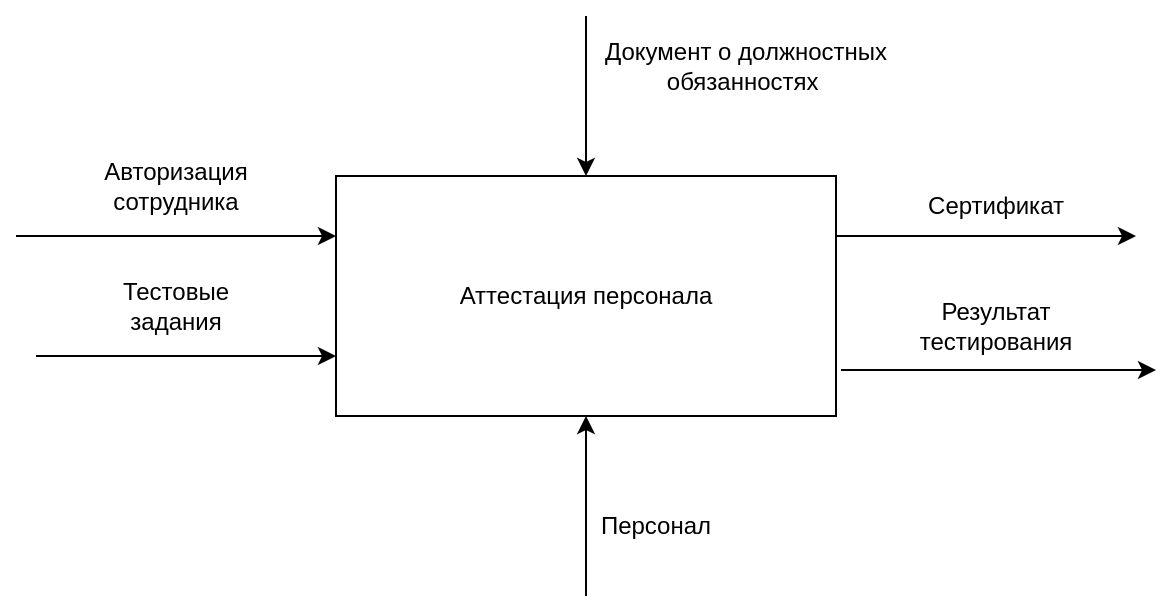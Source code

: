 <mxfile version="16.6.1" type="device" pages="3"><diagram id="3vtspLcCbfLzuylvRyhQ" name="Page-1"><mxGraphModel dx="1038" dy="551" grid="1" gridSize="10" guides="1" tooltips="1" connect="1" arrows="1" fold="1" page="1" pageScale="1" pageWidth="1169" pageHeight="1654" math="0" shadow="0"><root><mxCell id="0"/><mxCell id="1" parent="0"/><mxCell id="AzU_P67pOIODmDonIkio-1" value="Аттестация персонала" style="rounded=0;whiteSpace=wrap;html=1;" parent="1" vertex="1"><mxGeometry x="340" y="190" width="250" height="120" as="geometry"/></mxCell><mxCell id="AzU_P67pOIODmDonIkio-2" value="" style="endArrow=classic;html=1;rounded=0;exitX=1;exitY=0.25;exitDx=0;exitDy=0;" parent="1" source="AzU_P67pOIODmDonIkio-1" edge="1"><mxGeometry width="50" height="50" relative="1" as="geometry"><mxPoint x="640" y="230" as="sourcePoint"/><mxPoint x="740" y="220" as="targetPoint"/></mxGeometry></mxCell><mxCell id="AzU_P67pOIODmDonIkio-3" value="Сертификат" style="text;html=1;strokeColor=none;fillColor=none;align=center;verticalAlign=middle;whiteSpace=wrap;rounded=0;" parent="1" vertex="1"><mxGeometry x="640" y="190" width="60" height="30" as="geometry"/></mxCell><mxCell id="AzU_P67pOIODmDonIkio-4" value="" style="endArrow=classic;html=1;rounded=0;entryX=0;entryY=0.25;entryDx=0;entryDy=0;" parent="1" target="AzU_P67pOIODmDonIkio-1" edge="1"><mxGeometry width="50" height="50" relative="1" as="geometry"><mxPoint x="180" y="220" as="sourcePoint"/><mxPoint x="550" y="260" as="targetPoint"/><Array as="points"><mxPoint x="280" y="220"/></Array></mxGeometry></mxCell><mxCell id="AzU_P67pOIODmDonIkio-5" value="" style="endArrow=classic;html=1;rounded=0;" parent="1" target="AzU_P67pOIODmDonIkio-1" edge="1"><mxGeometry width="50" height="50" relative="1" as="geometry"><mxPoint x="465" y="400" as="sourcePoint"/><mxPoint x="550" y="260" as="targetPoint"/></mxGeometry></mxCell><mxCell id="AzU_P67pOIODmDonIkio-6" value="Персонал" style="text;html=1;strokeColor=none;fillColor=none;align=center;verticalAlign=middle;whiteSpace=wrap;rounded=0;" parent="1" vertex="1"><mxGeometry x="470" y="350" width="60" height="30" as="geometry"/></mxCell><mxCell id="AzU_P67pOIODmDonIkio-7" value="Авторизация сотрудника" style="text;html=1;strokeColor=none;fillColor=none;align=center;verticalAlign=middle;whiteSpace=wrap;rounded=0;" parent="1" vertex="1"><mxGeometry x="230" y="180" width="60" height="30" as="geometry"/></mxCell><mxCell id="AzU_P67pOIODmDonIkio-8" value="" style="endArrow=classic;html=1;rounded=0;" parent="1" target="AzU_P67pOIODmDonIkio-1" edge="1"><mxGeometry width="50" height="50" relative="1" as="geometry"><mxPoint x="465" y="110" as="sourcePoint"/><mxPoint x="470" y="80" as="targetPoint"/></mxGeometry></mxCell><mxCell id="AzU_P67pOIODmDonIkio-9" value="Документ о должностных обязанностях&amp;nbsp;" style="text;html=1;strokeColor=none;fillColor=none;align=center;verticalAlign=middle;whiteSpace=wrap;rounded=0;" parent="1" vertex="1"><mxGeometry x="470" y="120" width="150" height="30" as="geometry"/></mxCell><mxCell id="NBsNRNZvCi3NWuj495xb-1" value="" style="endArrow=classic;html=1;rounded=0;entryX=0;entryY=0.75;entryDx=0;entryDy=0;" edge="1" parent="1" target="AzU_P67pOIODmDonIkio-1"><mxGeometry width="50" height="50" relative="1" as="geometry"><mxPoint x="190" y="280" as="sourcePoint"/><mxPoint x="550" y="260" as="targetPoint"/></mxGeometry></mxCell><mxCell id="NBsNRNZvCi3NWuj495xb-2" value="Результат тестирования" style="text;html=1;strokeColor=none;fillColor=none;align=center;verticalAlign=middle;whiteSpace=wrap;rounded=0;" vertex="1" parent="1"><mxGeometry x="640" y="250" width="60" height="30" as="geometry"/></mxCell><mxCell id="NBsNRNZvCi3NWuj495xb-3" value="Тестовые задания" style="text;html=1;strokeColor=none;fillColor=none;align=center;verticalAlign=middle;whiteSpace=wrap;rounded=0;" vertex="1" parent="1"><mxGeometry x="230" y="240" width="60" height="30" as="geometry"/></mxCell><mxCell id="NBsNRNZvCi3NWuj495xb-4" value="" style="endArrow=classic;html=1;rounded=0;exitX=1.01;exitY=0.808;exitDx=0;exitDy=0;exitPerimeter=0;" edge="1" parent="1" source="AzU_P67pOIODmDonIkio-1"><mxGeometry width="50" height="50" relative="1" as="geometry"><mxPoint x="500" y="300" as="sourcePoint"/><mxPoint x="750" y="287" as="targetPoint"/></mxGeometry></mxCell></root></mxGraphModel></diagram><diagram id="CIr0Zhe65hzxxJlbRenC" name="Page-2"><mxGraphModel dx="1038" dy="551" grid="1" gridSize="10" guides="1" tooltips="1" connect="1" arrows="1" fold="1" page="1" pageScale="1" pageWidth="1169" pageHeight="1654" math="0" shadow="0"><root><mxCell id="9Fcip8zxhDSJ6CZ1h5pE-0"/><mxCell id="9Fcip8zxhDSJ6CZ1h5pE-1" parent="9Fcip8zxhDSJ6CZ1h5pE-0"/><mxCell id="9Fcip8zxhDSJ6CZ1h5pE-2" value="Сотрудники" style="shape=umlActor;verticalLabelPosition=bottom;verticalAlign=top;html=1;outlineConnect=0;" parent="9Fcip8zxhDSJ6CZ1h5pE-1" vertex="1"><mxGeometry x="200" y="210" width="50" height="90" as="geometry"/></mxCell><mxCell id="9Fcip8zxhDSJ6CZ1h5pE-3" value="Менеджер по подбору персонала" style="shape=umlActor;verticalLabelPosition=bottom;verticalAlign=top;html=1;outlineConnect=0;" parent="9Fcip8zxhDSJ6CZ1h5pE-1" vertex="1"><mxGeometry x="910" y="210" width="50" height="90" as="geometry"/></mxCell><mxCell id="9Fcip8zxhDSJ6CZ1h5pE-4" value="" style="rounded=0;whiteSpace=wrap;html=1;labelBackgroundColor=none;labelBorderColor=default;opacity=50;strokeWidth=3;strokeColor=#000000;" parent="9Fcip8zxhDSJ6CZ1h5pE-1" vertex="1"><mxGeometry x="280" y="10" width="560" height="420" as="geometry"/></mxCell><mxCell id="9Fcip8zxhDSJ6CZ1h5pE-5" value="Вход в систему" style="ellipse;whiteSpace=wrap;html=1;labelBackgroundColor=none;labelBorderColor=none;strokeColor=#000000;strokeWidth=1;opacity=50;" parent="9Fcip8zxhDSJ6CZ1h5pE-1" vertex="1"><mxGeometry x="450" y="150" width="200" height="40" as="geometry"/></mxCell><mxCell id="9Fcip8zxhDSJ6CZ1h5pE-6" value="" style="endArrow=classic;html=1;rounded=0;" parent="9Fcip8zxhDSJ6CZ1h5pE-1" source="9Fcip8zxhDSJ6CZ1h5pE-5" target="9Fcip8zxhDSJ6CZ1h5pE-11" edge="1"><mxGeometry relative="1" as="geometry"><mxPoint x="690" y="170" as="sourcePoint"/><mxPoint x="790" y="170" as="targetPoint"/></mxGeometry></mxCell><mxCell id="9Fcip8zxhDSJ6CZ1h5pE-7" value="Include" style="edgeLabel;resizable=0;html=1;align=center;verticalAlign=middle;labelBackgroundColor=none;labelBorderColor=none;strokeColor=#000000;strokeWidth=1;opacity=50;" parent="9Fcip8zxhDSJ6CZ1h5pE-6" connectable="0" vertex="1"><mxGeometry relative="1" as="geometry"/></mxCell><mxCell id="9Fcip8zxhDSJ6CZ1h5pE-8" value="" style="endArrow=classic;html=1;rounded=0;" parent="9Fcip8zxhDSJ6CZ1h5pE-1" source="9Fcip8zxhDSJ6CZ1h5pE-5" target="9Fcip8zxhDSJ6CZ1h5pE-10" edge="1"><mxGeometry relative="1" as="geometry"><mxPoint x="610" y="170" as="sourcePoint"/><mxPoint x="710" y="170" as="targetPoint"/></mxGeometry></mxCell><mxCell id="9Fcip8zxhDSJ6CZ1h5pE-9" value="Include" style="edgeLabel;resizable=0;html=1;align=center;verticalAlign=middle;labelBackgroundColor=none;labelBorderColor=none;strokeColor=#000000;strokeWidth=1;opacity=50;" parent="9Fcip8zxhDSJ6CZ1h5pE-8" connectable="0" vertex="1"><mxGeometry relative="1" as="geometry"/></mxCell><mxCell id="9Fcip8zxhDSJ6CZ1h5pE-10" value="Имя" style="ellipse;whiteSpace=wrap;html=1;labelBackgroundColor=none;labelBorderColor=none;strokeColor=#000000;strokeWidth=1;opacity=50;" parent="9Fcip8zxhDSJ6CZ1h5pE-1" vertex="1"><mxGeometry x="420" y="60" width="120" height="40" as="geometry"/></mxCell><mxCell id="9Fcip8zxhDSJ6CZ1h5pE-11" value="Пароль" style="ellipse;whiteSpace=wrap;html=1;labelBackgroundColor=none;labelBorderColor=none;strokeColor=#000000;strokeWidth=1;opacity=50;" parent="9Fcip8zxhDSJ6CZ1h5pE-1" vertex="1"><mxGeometry x="560" y="60" width="120" height="40" as="geometry"/></mxCell><mxCell id="9Fcip8zxhDSJ6CZ1h5pE-12" value="" style="endArrow=classic;html=1;rounded=0;" parent="9Fcip8zxhDSJ6CZ1h5pE-1" source="9Fcip8zxhDSJ6CZ1h5pE-2" target="9Fcip8zxhDSJ6CZ1h5pE-5" edge="1"><mxGeometry width="50" height="50" relative="1" as="geometry"><mxPoint x="500" y="310" as="sourcePoint"/><mxPoint x="550" y="260" as="targetPoint"/></mxGeometry></mxCell><mxCell id="9Fcip8zxhDSJ6CZ1h5pE-13" value="" style="endArrow=classic;html=1;rounded=0;" parent="9Fcip8zxhDSJ6CZ1h5pE-1" source="9Fcip8zxhDSJ6CZ1h5pE-3" target="9Fcip8zxhDSJ6CZ1h5pE-5" edge="1"><mxGeometry width="50" height="50" relative="1" as="geometry"><mxPoint x="500" y="310" as="sourcePoint"/><mxPoint x="550" y="260" as="targetPoint"/></mxGeometry></mxCell><mxCell id="9Fcip8zxhDSJ6CZ1h5pE-14" value="Создание тестирования" style="ellipse;whiteSpace=wrap;html=1;labelBackgroundColor=none;labelBorderColor=none;strokeColor=#000000;strokeWidth=1;opacity=50;" parent="9Fcip8zxhDSJ6CZ1h5pE-1" vertex="1"><mxGeometry x="630" y="260" width="120" height="40" as="geometry"/></mxCell><mxCell id="9Fcip8zxhDSJ6CZ1h5pE-15" value="Составление вопросов к тесту" style="ellipse;whiteSpace=wrap;html=1;labelBackgroundColor=none;labelBorderColor=none;strokeColor=#000000;strokeWidth=1;opacity=50;" parent="9Fcip8zxhDSJ6CZ1h5pE-1" vertex="1"><mxGeometry x="570" y="340" width="120" height="40" as="geometry"/></mxCell><mxCell id="9Fcip8zxhDSJ6CZ1h5pE-16" value="Составление вариантов ответов к вопросам" style="ellipse;whiteSpace=wrap;html=1;labelBackgroundColor=none;labelBorderColor=none;strokeColor=#000000;strokeWidth=1;opacity=50;" parent="9Fcip8zxhDSJ6CZ1h5pE-1" vertex="1"><mxGeometry x="710" y="335" width="120" height="50" as="geometry"/></mxCell><mxCell id="9Fcip8zxhDSJ6CZ1h5pE-17" value="" style="endArrow=classic;html=1;rounded=0;" parent="9Fcip8zxhDSJ6CZ1h5pE-1" source="9Fcip8zxhDSJ6CZ1h5pE-14" target="9Fcip8zxhDSJ6CZ1h5pE-15" edge="1"><mxGeometry relative="1" as="geometry"><mxPoint x="582.798" y="130.527" as="sourcePoint"/><mxPoint x="608.253" y="108.64" as="targetPoint"/></mxGeometry></mxCell><mxCell id="9Fcip8zxhDSJ6CZ1h5pE-18" value="Include" style="edgeLabel;resizable=0;html=1;align=center;verticalAlign=middle;labelBackgroundColor=none;labelBorderColor=none;strokeColor=#000000;strokeWidth=1;opacity=50;" parent="9Fcip8zxhDSJ6CZ1h5pE-17" connectable="0" vertex="1"><mxGeometry relative="1" as="geometry"/></mxCell><mxCell id="9Fcip8zxhDSJ6CZ1h5pE-19" value="" style="endArrow=classic;html=1;rounded=0;" parent="9Fcip8zxhDSJ6CZ1h5pE-1" source="9Fcip8zxhDSJ6CZ1h5pE-14" target="9Fcip8zxhDSJ6CZ1h5pE-16" edge="1"><mxGeometry relative="1" as="geometry"><mxPoint x="592.798" y="140.527" as="sourcePoint"/><mxPoint x="618.253" y="118.64" as="targetPoint"/></mxGeometry></mxCell><mxCell id="9Fcip8zxhDSJ6CZ1h5pE-20" value="Include" style="edgeLabel;resizable=0;html=1;align=center;verticalAlign=middle;labelBackgroundColor=none;labelBorderColor=none;strokeColor=#000000;strokeWidth=1;opacity=50;" parent="9Fcip8zxhDSJ6CZ1h5pE-19" connectable="0" vertex="1"><mxGeometry relative="1" as="geometry"/></mxCell><mxCell id="9Fcip8zxhDSJ6CZ1h5pE-21" value="" style="endArrow=classic;html=1;rounded=0;" parent="9Fcip8zxhDSJ6CZ1h5pE-1" source="9Fcip8zxhDSJ6CZ1h5pE-3" target="9Fcip8zxhDSJ6CZ1h5pE-14" edge="1"><mxGeometry width="50" height="50" relative="1" as="geometry"><mxPoint x="500" y="280" as="sourcePoint"/><mxPoint x="550" y="230" as="targetPoint"/></mxGeometry></mxCell><mxCell id="9Fcip8zxhDSJ6CZ1h5pE-22" value="Просмотр возможных вопросов к тесту" style="ellipse;whiteSpace=wrap;html=1;labelBackgroundColor=none;labelBorderColor=none;strokeColor=#000000;strokeWidth=1;opacity=50;" parent="9Fcip8zxhDSJ6CZ1h5pE-1" vertex="1"><mxGeometry x="310" y="335" width="120" height="40" as="geometry"/></mxCell><mxCell id="9Fcip8zxhDSJ6CZ1h5pE-23" value="" style="endArrow=classic;html=1;rounded=0;" parent="9Fcip8zxhDSJ6CZ1h5pE-1" source="9Fcip8zxhDSJ6CZ1h5pE-2" target="9Fcip8zxhDSJ6CZ1h5pE-24" edge="1"><mxGeometry width="50" height="50" relative="1" as="geometry"><mxPoint x="500" y="270" as="sourcePoint"/><mxPoint x="550" y="220" as="targetPoint"/></mxGeometry></mxCell><mxCell id="9Fcip8zxhDSJ6CZ1h5pE-24" value="Прохождение тестирования" style="ellipse;whiteSpace=wrap;html=1;labelBackgroundColor=none;labelBorderColor=none;strokeColor=#000000;strokeWidth=1;opacity=50;" parent="9Fcip8zxhDSJ6CZ1h5pE-1" vertex="1"><mxGeometry x="410" y="260" width="120" height="40" as="geometry"/></mxCell><mxCell id="9Fcip8zxhDSJ6CZ1h5pE-25" value="Результаты тестирования" style="ellipse;whiteSpace=wrap;html=1;labelBackgroundColor=none;labelBorderColor=none;strokeColor=#000000;strokeWidth=1;opacity=50;" parent="9Fcip8zxhDSJ6CZ1h5pE-1" vertex="1"><mxGeometry x="450" y="335" width="120" height="40" as="geometry"/></mxCell><mxCell id="9Fcip8zxhDSJ6CZ1h5pE-27" value="" style="endArrow=classic;html=1;rounded=0;" parent="9Fcip8zxhDSJ6CZ1h5pE-1" source="9Fcip8zxhDSJ6CZ1h5pE-24" target="9Fcip8zxhDSJ6CZ1h5pE-22" edge="1"><mxGeometry relative="1" as="geometry"><mxPoint x="429.998" y="293.803" as="sourcePoint"/><mxPoint x="399.102" y="334.997" as="targetPoint"/></mxGeometry></mxCell><mxCell id="9Fcip8zxhDSJ6CZ1h5pE-28" value="Extend" style="edgeLabel;resizable=0;html=1;align=center;verticalAlign=middle;labelBackgroundColor=none;labelBorderColor=none;strokeColor=#000000;strokeWidth=1;opacity=50;" parent="9Fcip8zxhDSJ6CZ1h5pE-27" connectable="0" vertex="1"><mxGeometry relative="1" as="geometry"/></mxCell><mxCell id="9Fcip8zxhDSJ6CZ1h5pE-29" value="" style="endArrow=classic;html=1;rounded=0;" parent="9Fcip8zxhDSJ6CZ1h5pE-1" source="9Fcip8zxhDSJ6CZ1h5pE-24" target="9Fcip8zxhDSJ6CZ1h5pE-25" edge="1"><mxGeometry relative="1" as="geometry"><mxPoint x="455.541" y="308.263" as="sourcePoint"/><mxPoint x="404.368" y="346.724" as="targetPoint"/></mxGeometry></mxCell><mxCell id="9Fcip8zxhDSJ6CZ1h5pE-30" value="Extend" style="edgeLabel;resizable=0;html=1;align=center;verticalAlign=middle;labelBackgroundColor=none;labelBorderColor=none;strokeColor=#000000;strokeWidth=1;opacity=50;" parent="9Fcip8zxhDSJ6CZ1h5pE-29" connectable="0" vertex="1"><mxGeometry relative="1" as="geometry"/></mxCell><mxCell id="9Fcip8zxhDSJ6CZ1h5pE-31" value="" style="endArrow=classic;html=1;rounded=0;" parent="9Fcip8zxhDSJ6CZ1h5pE-1" source="9Fcip8zxhDSJ6CZ1h5pE-24" target="9Fcip8zxhDSJ6CZ1h5pE-33" edge="1"><mxGeometry relative="1" as="geometry"><mxPoint x="465.541" y="318.263" as="sourcePoint"/><mxPoint x="414.368" y="356.724" as="targetPoint"/></mxGeometry></mxCell><mxCell id="9Fcip8zxhDSJ6CZ1h5pE-32" value="Extend" style="edgeLabel;resizable=0;html=1;align=center;verticalAlign=middle;labelBackgroundColor=none;labelBorderColor=none;strokeColor=#000000;strokeWidth=1;opacity=50;" parent="9Fcip8zxhDSJ6CZ1h5pE-31" connectable="0" vertex="1"><mxGeometry relative="1" as="geometry"/></mxCell><mxCell id="9Fcip8zxhDSJ6CZ1h5pE-33" value="Получение сертификата" style="ellipse;whiteSpace=wrap;html=1;labelBackgroundColor=none;labelBorderColor=none;strokeColor=#000000;strokeWidth=1;opacity=50;" parent="9Fcip8zxhDSJ6CZ1h5pE-1" vertex="1"><mxGeometry x="360" y="380" width="120" height="40" as="geometry"/></mxCell></root></mxGraphModel></diagram><diagram id="PGI5nBsCYFqtVRP6dUnM" name="Page-3"><mxGraphModel dx="1038" dy="551" grid="1" gridSize="10" guides="1" tooltips="1" connect="1" arrows="1" fold="1" page="1" pageScale="1" pageWidth="1169" pageHeight="1654" math="0" shadow="0"><root><mxCell id="WxghzfJwoPNGvSN-b99I-0"/><mxCell id="WxghzfJwoPNGvSN-b99I-1" parent="WxghzfJwoPNGvSN-b99I-0"/><mxCell id="WxghzfJwoPNGvSN-b99I-2" value="Users" style="swimlane;fontStyle=0;childLayout=stackLayout;horizontal=1;startSize=26;horizontalStack=0;resizeParent=1;resizeParentMax=0;resizeLast=0;collapsible=1;marginBottom=0;align=center;fontSize=14;" vertex="1" parent="WxghzfJwoPNGvSN-b99I-1"><mxGeometry x="80" y="90" width="160" height="176" as="geometry"/></mxCell><mxCell id="WxghzfJwoPNGvSN-b99I-3" value="ID (PK)" style="text;strokeColor=none;fillColor=none;spacingLeft=4;spacingRight=4;overflow=hidden;rotatable=0;points=[[0,0.5],[1,0.5]];portConstraint=eastwest;fontSize=12;" vertex="1" parent="WxghzfJwoPNGvSN-b99I-2"><mxGeometry y="26" width="160" height="30" as="geometry"/></mxCell><mxCell id="WxghzfJwoPNGvSN-b99I-4" value="Name" style="text;strokeColor=none;fillColor=none;spacingLeft=4;spacingRight=4;overflow=hidden;rotatable=0;points=[[0,0.5],[1,0.5]];portConstraint=eastwest;fontSize=12;" vertex="1" parent="WxghzfJwoPNGvSN-b99I-2"><mxGeometry y="56" width="160" height="30" as="geometry"/></mxCell><mxCell id="WxghzfJwoPNGvSN-b99I-5" value="Password" style="text;strokeColor=none;fillColor=none;spacingLeft=4;spacingRight=4;overflow=hidden;rotatable=0;points=[[0,0.5],[1,0.5]];portConstraint=eastwest;fontSize=12;" vertex="1" parent="WxghzfJwoPNGvSN-b99I-2"><mxGeometry y="86" width="160" height="30" as="geometry"/></mxCell><mxCell id="WxghzfJwoPNGvSN-b99I-7" value="Is Admin" style="text;strokeColor=none;fillColor=none;spacingLeft=4;spacingRight=4;overflow=hidden;rotatable=0;points=[[0,0.5],[1,0.5]];portConstraint=eastwest;fontSize=12;" vertex="1" parent="WxghzfJwoPNGvSN-b99I-2"><mxGeometry y="116" width="160" height="30" as="geometry"/></mxCell><mxCell id="WxghzfJwoPNGvSN-b99I-8" style="text;strokeColor=none;fillColor=none;spacingLeft=4;spacingRight=4;overflow=hidden;rotatable=0;points=[[0,0.5],[1,0.5]];portConstraint=eastwest;fontSize=12;" vertex="1" parent="WxghzfJwoPNGvSN-b99I-2"><mxGeometry y="146" width="160" height="30" as="geometry"/></mxCell><mxCell id="WxghzfJwoPNGvSN-b99I-9" value="Results" style="swimlane;fontStyle=0;childLayout=stackLayout;horizontal=1;startSize=26;horizontalStack=0;resizeParent=1;resizeParentMax=0;resizeLast=0;collapsible=1;marginBottom=0;align=center;fontSize=14;" vertex="1" parent="WxghzfJwoPNGvSN-b99I-1"><mxGeometry x="350" y="60" width="160" height="176" as="geometry"/></mxCell><mxCell id="WxghzfJwoPNGvSN-b99I-10" value="ID (PK)" style="text;strokeColor=none;fillColor=none;spacingLeft=4;spacingRight=4;overflow=hidden;rotatable=0;points=[[0,0.5],[1,0.5]];portConstraint=eastwest;fontSize=12;" vertex="1" parent="WxghzfJwoPNGvSN-b99I-9"><mxGeometry y="26" width="160" height="30" as="geometry"/></mxCell><mxCell id="WxghzfJwoPNGvSN-b99I-11" value="User_id(FK)" style="text;strokeColor=none;fillColor=none;spacingLeft=4;spacingRight=4;overflow=hidden;rotatable=0;points=[[0,0.5],[1,0.5]];portConstraint=eastwest;fontSize=12;" vertex="1" parent="WxghzfJwoPNGvSN-b99I-9"><mxGeometry y="56" width="160" height="30" as="geometry"/></mxCell><mxCell id="WxghzfJwoPNGvSN-b99I-12" value="Test_id (FK)" style="text;strokeColor=none;fillColor=none;spacingLeft=4;spacingRight=4;overflow=hidden;rotatable=0;points=[[0,0.5],[1,0.5]];portConstraint=eastwest;fontSize=12;" vertex="1" parent="WxghzfJwoPNGvSN-b99I-9"><mxGeometry y="86" width="160" height="30" as="geometry"/></mxCell><mxCell id="WxghzfJwoPNGvSN-b99I-13" value="Date" style="text;strokeColor=none;fillColor=none;spacingLeft=4;spacingRight=4;overflow=hidden;rotatable=0;points=[[0,0.5],[1,0.5]];portConstraint=eastwest;fontSize=12;" vertex="1" parent="WxghzfJwoPNGvSN-b99I-9"><mxGeometry y="116" width="160" height="30" as="geometry"/></mxCell><mxCell id="WxghzfJwoPNGvSN-b99I-14" style="text;strokeColor=none;fillColor=none;spacingLeft=4;spacingRight=4;overflow=hidden;rotatable=0;points=[[0,0.5],[1,0.5]];portConstraint=eastwest;fontSize=12;" vertex="1" parent="WxghzfJwoPNGvSN-b99I-9"><mxGeometry y="146" width="160" height="30" as="geometry"/></mxCell><mxCell id="WxghzfJwoPNGvSN-b99I-15" value="ResultAnswers" style="swimlane;fontStyle=0;childLayout=stackLayout;horizontal=1;startSize=26;horizontalStack=0;resizeParent=1;resizeParentMax=0;resizeLast=0;collapsible=1;marginBottom=0;align=center;fontSize=14;" vertex="1" parent="WxghzfJwoPNGvSN-b99I-1"><mxGeometry x="590" y="20" width="160" height="146" as="geometry"/></mxCell><mxCell id="WxghzfJwoPNGvSN-b99I-16" value="ID (PK)" style="text;strokeColor=none;fillColor=none;spacingLeft=4;spacingRight=4;overflow=hidden;rotatable=0;points=[[0,0.5],[1,0.5]];portConstraint=eastwest;fontSize=12;" vertex="1" parent="WxghzfJwoPNGvSN-b99I-15"><mxGeometry y="26" width="160" height="30" as="geometry"/></mxCell><mxCell id="WxghzfJwoPNGvSN-b99I-17" value="Result_id (FK)" style="text;strokeColor=none;fillColor=none;spacingLeft=4;spacingRight=4;overflow=hidden;rotatable=0;points=[[0,0.5],[1,0.5]];portConstraint=eastwest;fontSize=12;" vertex="1" parent="WxghzfJwoPNGvSN-b99I-15"><mxGeometry y="56" width="160" height="30" as="geometry"/></mxCell><mxCell id="WxghzfJwoPNGvSN-b99I-19" value="Question_id (FK)" style="text;strokeColor=none;fillColor=none;spacingLeft=4;spacingRight=4;overflow=hidden;rotatable=0;points=[[0,0.5],[1,0.5]];portConstraint=eastwest;fontSize=12;" vertex="1" parent="WxghzfJwoPNGvSN-b99I-15"><mxGeometry y="86" width="160" height="30" as="geometry"/></mxCell><mxCell id="WxghzfJwoPNGvSN-b99I-20" value="Answer" style="text;strokeColor=none;fillColor=none;spacingLeft=4;spacingRight=4;overflow=hidden;rotatable=0;points=[[0,0.5],[1,0.5]];portConstraint=eastwest;fontSize=12;" vertex="1" parent="WxghzfJwoPNGvSN-b99I-15"><mxGeometry y="116" width="160" height="30" as="geometry"/></mxCell><mxCell id="WxghzfJwoPNGvSN-b99I-21" value="TestQuestions" style="swimlane;fontStyle=0;childLayout=stackLayout;horizontal=1;startSize=26;horizontalStack=0;resizeParent=1;resizeParentMax=0;resizeLast=0;collapsible=1;marginBottom=0;align=center;fontSize=14;" vertex="1" parent="WxghzfJwoPNGvSN-b99I-1"><mxGeometry x="820" y="75" width="160" height="206" as="geometry"/></mxCell><mxCell id="WxghzfJwoPNGvSN-b99I-22" value="ID (PK)" style="text;strokeColor=none;fillColor=none;spacingLeft=4;spacingRight=4;overflow=hidden;rotatable=0;points=[[0,0.5],[1,0.5]];portConstraint=eastwest;fontSize=12;" vertex="1" parent="WxghzfJwoPNGvSN-b99I-21"><mxGeometry y="26" width="160" height="30" as="geometry"/></mxCell><mxCell id="WxghzfJwoPNGvSN-b99I-23" value="Test_id (FK)" style="text;strokeColor=none;fillColor=none;spacingLeft=4;spacingRight=4;overflow=hidden;rotatable=0;points=[[0,0.5],[1,0.5]];portConstraint=eastwest;fontSize=12;" vertex="1" parent="WxghzfJwoPNGvSN-b99I-21"><mxGeometry y="56" width="160" height="30" as="geometry"/></mxCell><mxCell id="WxghzfJwoPNGvSN-b99I-24" value="Text" style="text;strokeColor=none;fillColor=none;spacingLeft=4;spacingRight=4;overflow=hidden;rotatable=0;points=[[0,0.5],[1,0.5]];portConstraint=eastwest;fontSize=12;" vertex="1" parent="WxghzfJwoPNGvSN-b99I-21"><mxGeometry y="86" width="160" height="30" as="geometry"/></mxCell><mxCell id="WxghzfJwoPNGvSN-b99I-25" value="Image" style="text;strokeColor=none;fillColor=none;spacingLeft=4;spacingRight=4;overflow=hidden;rotatable=0;points=[[0,0.5],[1,0.5]];portConstraint=eastwest;fontSize=12;" vertex="1" parent="WxghzfJwoPNGvSN-b99I-21"><mxGeometry y="116" width="160" height="30" as="geometry"/></mxCell><mxCell id="WxghzfJwoPNGvSN-b99I-26" value="Answer" style="text;strokeColor=none;fillColor=none;spacingLeft=4;spacingRight=4;overflow=hidden;rotatable=0;points=[[0,0.5],[1,0.5]];portConstraint=eastwest;fontSize=12;" vertex="1" parent="WxghzfJwoPNGvSN-b99I-21"><mxGeometry y="146" width="160" height="30" as="geometry"/></mxCell><mxCell id="WxghzfJwoPNGvSN-b99I-27" value="AnswerNumber" style="text;strokeColor=none;fillColor=none;spacingLeft=4;spacingRight=4;overflow=hidden;rotatable=0;points=[[0,0.5],[1,0.5]];portConstraint=eastwest;fontSize=12;" vertex="1" parent="WxghzfJwoPNGvSN-b99I-21"><mxGeometry y="176" width="160" height="30" as="geometry"/></mxCell><mxCell id="WxghzfJwoPNGvSN-b99I-28" value="Test" style="swimlane;fontStyle=0;childLayout=stackLayout;horizontal=1;startSize=26;horizontalStack=0;resizeParent=1;resizeParentMax=0;resizeLast=0;collapsible=1;marginBottom=0;align=center;fontSize=14;" vertex="1" parent="WxghzfJwoPNGvSN-b99I-1"><mxGeometry x="590" y="210" width="160" height="86" as="geometry"/></mxCell><mxCell id="WxghzfJwoPNGvSN-b99I-29" value="ID (PK)" style="text;strokeColor=none;fillColor=none;spacingLeft=4;spacingRight=4;overflow=hidden;rotatable=0;points=[[0,0.5],[1,0.5]];portConstraint=eastwest;fontSize=12;" vertex="1" parent="WxghzfJwoPNGvSN-b99I-28"><mxGeometry y="26" width="160" height="30" as="geometry"/></mxCell><mxCell id="WxghzfJwoPNGvSN-b99I-30" value="Name" style="text;strokeColor=none;fillColor=none;spacingLeft=4;spacingRight=4;overflow=hidden;rotatable=0;points=[[0,0.5],[1,0.5]];portConstraint=eastwest;fontSize=12;" vertex="1" parent="WxghzfJwoPNGvSN-b99I-28"><mxGeometry y="56" width="160" height="30" as="geometry"/></mxCell><mxCell id="WxghzfJwoPNGvSN-b99I-37" value="" style="endArrow=classic;html=1;rounded=0;" edge="1" parent="WxghzfJwoPNGvSN-b99I-1" source="WxghzfJwoPNGvSN-b99I-3" target="WxghzfJwoPNGvSN-b99I-11"><mxGeometry relative="1" as="geometry"><mxPoint x="240" y="670" as="sourcePoint"/><mxPoint x="400" y="670" as="targetPoint"/></mxGeometry></mxCell><mxCell id="WxghzfJwoPNGvSN-b99I-39" value="1" style="edgeLabel;resizable=0;html=1;align=left;verticalAlign=bottom;" connectable="0" vertex="1" parent="WxghzfJwoPNGvSN-b99I-37"><mxGeometry x="-1" relative="1" as="geometry"/></mxCell><mxCell id="WxghzfJwoPNGvSN-b99I-40" value="м" style="edgeLabel;resizable=0;html=1;align=right;verticalAlign=bottom;" connectable="0" vertex="1" parent="WxghzfJwoPNGvSN-b99I-37"><mxGeometry x="1" relative="1" as="geometry"/></mxCell><mxCell id="WxghzfJwoPNGvSN-b99I-41" value="" style="endArrow=classic;html=1;rounded=0;exitX=1;exitY=0.133;exitDx=0;exitDy=0;exitPerimeter=0;entryX=0;entryY=0.5;entryDx=0;entryDy=0;" edge="1" parent="WxghzfJwoPNGvSN-b99I-1" source="WxghzfJwoPNGvSN-b99I-10" target="WxghzfJwoPNGvSN-b99I-17"><mxGeometry relative="1" as="geometry"><mxPoint x="330" y="280" as="sourcePoint"/><mxPoint x="490" y="280" as="targetPoint"/></mxGeometry></mxCell><mxCell id="WxghzfJwoPNGvSN-b99I-42" value="1" style="edgeLabel;resizable=0;html=1;align=left;verticalAlign=bottom;" connectable="0" vertex="1" parent="WxghzfJwoPNGvSN-b99I-41"><mxGeometry x="-1" relative="1" as="geometry"/></mxCell><mxCell id="WxghzfJwoPNGvSN-b99I-43" value="м" style="edgeLabel;resizable=0;html=1;align=right;verticalAlign=bottom;" connectable="0" vertex="1" parent="WxghzfJwoPNGvSN-b99I-41"><mxGeometry x="1" relative="1" as="geometry"/></mxCell><mxCell id="WxghzfJwoPNGvSN-b99I-44" value="" style="endArrow=classic;html=1;rounded=0;exitX=0;exitY=0.5;exitDx=0;exitDy=0;" edge="1" parent="WxghzfJwoPNGvSN-b99I-1" source="WxghzfJwoPNGvSN-b99I-22" target="WxghzfJwoPNGvSN-b99I-19"><mxGeometry relative="1" as="geometry"><mxPoint x="390" y="350" as="sourcePoint"/><mxPoint x="550" y="350" as="targetPoint"/></mxGeometry></mxCell><mxCell id="WxghzfJwoPNGvSN-b99I-45" value="1" style="edgeLabel;resizable=0;html=1;align=left;verticalAlign=bottom;" connectable="0" vertex="1" parent="WxghzfJwoPNGvSN-b99I-44"><mxGeometry x="-1" relative="1" as="geometry"/></mxCell><mxCell id="WxghzfJwoPNGvSN-b99I-46" value="м" style="edgeLabel;resizable=0;html=1;align=right;verticalAlign=bottom;" connectable="0" vertex="1" parent="WxghzfJwoPNGvSN-b99I-44"><mxGeometry x="1" relative="1" as="geometry"/></mxCell><mxCell id="WxghzfJwoPNGvSN-b99I-47" value="" style="endArrow=classic;html=1;rounded=0;entryX=1;entryY=0.5;entryDx=0;entryDy=0;" edge="1" parent="WxghzfJwoPNGvSN-b99I-1" source="WxghzfJwoPNGvSN-b99I-29" target="WxghzfJwoPNGvSN-b99I-12"><mxGeometry relative="1" as="geometry"><mxPoint x="360" y="330" as="sourcePoint"/><mxPoint x="520" y="330" as="targetPoint"/><Array as="points"><mxPoint x="560" y="251"/><mxPoint x="560" y="161"/></Array></mxGeometry></mxCell><mxCell id="WxghzfJwoPNGvSN-b99I-48" value="1" style="edgeLabel;resizable=0;html=1;align=left;verticalAlign=bottom;" connectable="0" vertex="1" parent="WxghzfJwoPNGvSN-b99I-47"><mxGeometry x="-1" relative="1" as="geometry"/></mxCell><mxCell id="WxghzfJwoPNGvSN-b99I-49" value="м" style="edgeLabel;resizable=0;html=1;align=right;verticalAlign=bottom;" connectable="0" vertex="1" parent="WxghzfJwoPNGvSN-b99I-47"><mxGeometry x="1" relative="1" as="geometry"/></mxCell><mxCell id="WxghzfJwoPNGvSN-b99I-50" value="" style="endArrow=classic;html=1;rounded=0;entryX=0;entryY=0.5;entryDx=0;entryDy=0;exitX=1;exitY=0.5;exitDx=0;exitDy=0;" edge="1" parent="WxghzfJwoPNGvSN-b99I-1" source="WxghzfJwoPNGvSN-b99I-29" target="WxghzfJwoPNGvSN-b99I-23"><mxGeometry relative="1" as="geometry"><mxPoint x="540" y="360" as="sourcePoint"/><mxPoint x="700" y="360" as="targetPoint"/><Array as="points"><mxPoint x="780" y="250"/><mxPoint x="780" y="146"/></Array></mxGeometry></mxCell><mxCell id="WxghzfJwoPNGvSN-b99I-51" value="1" style="edgeLabel;resizable=0;html=1;align=left;verticalAlign=bottom;" connectable="0" vertex="1" parent="WxghzfJwoPNGvSN-b99I-50"><mxGeometry x="-1" relative="1" as="geometry"/></mxCell><mxCell id="WxghzfJwoPNGvSN-b99I-52" value="м" style="edgeLabel;resizable=0;html=1;align=right;verticalAlign=bottom;" connectable="0" vertex="1" parent="WxghzfJwoPNGvSN-b99I-50"><mxGeometry x="1" relative="1" as="geometry"/></mxCell></root></mxGraphModel></diagram></mxfile>